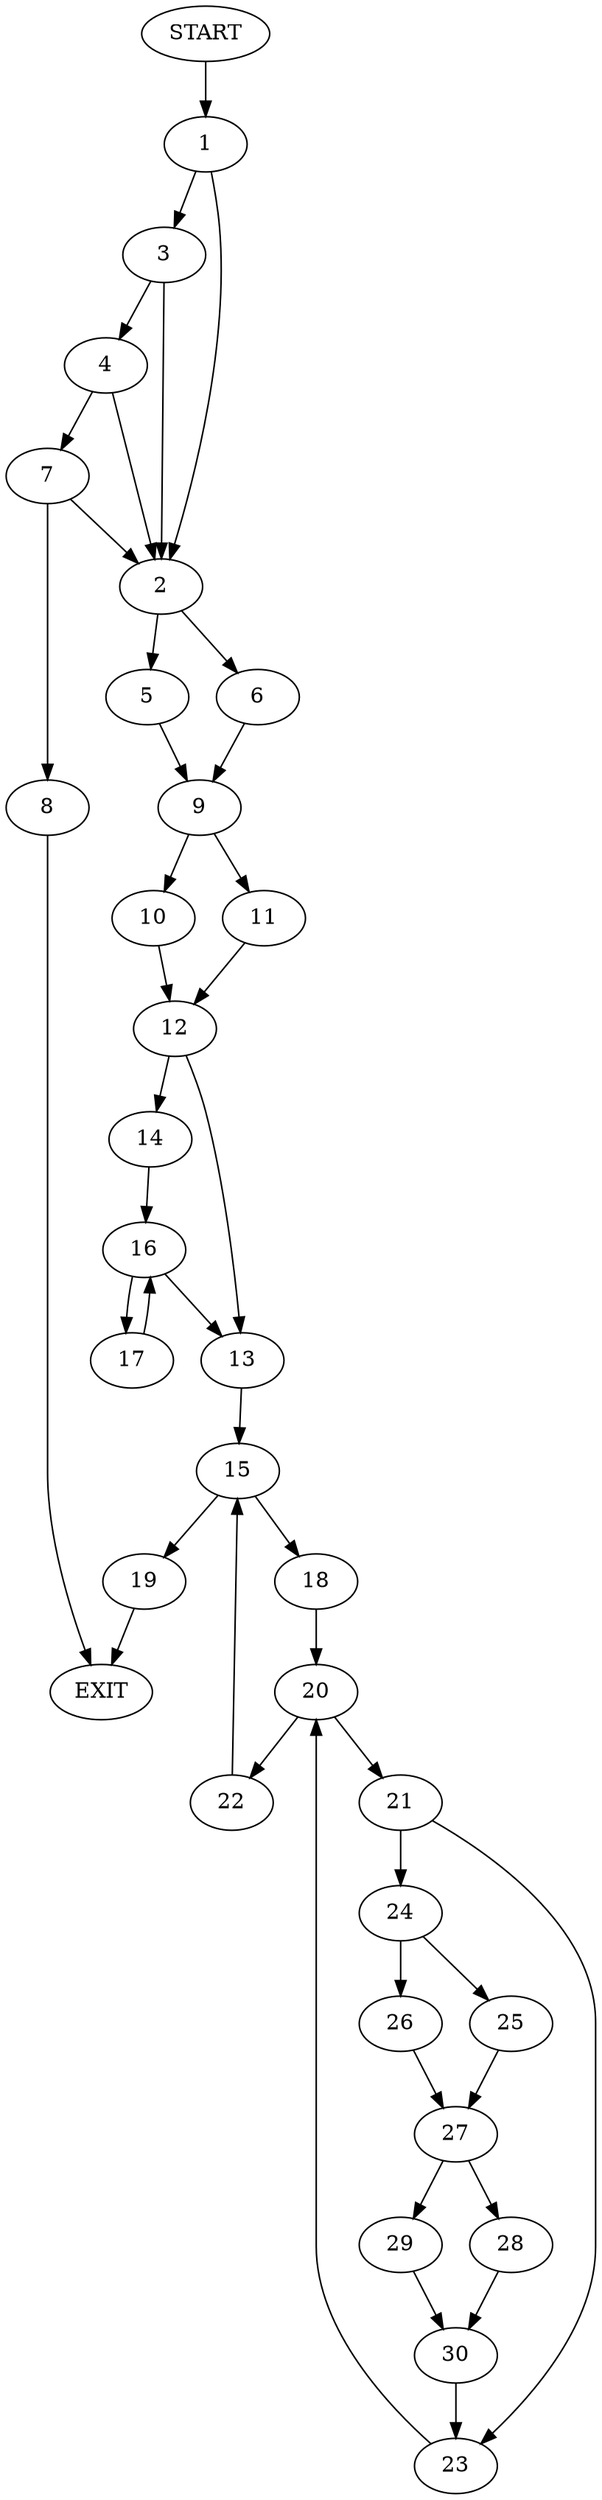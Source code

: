 digraph {
0 [label="START"]
31 [label="EXIT"]
0 -> 1
1 -> 2
1 -> 3
3 -> 2
3 -> 4
2 -> 5
2 -> 6
4 -> 7
4 -> 2
7 -> 2
7 -> 8
8 -> 31
5 -> 9
6 -> 9
9 -> 10
9 -> 11
11 -> 12
10 -> 12
12 -> 13
12 -> 14
13 -> 15
14 -> 16
16 -> 13
16 -> 17
17 -> 16
15 -> 18
15 -> 19
19 -> 31
18 -> 20
20 -> 21
20 -> 22
21 -> 23
21 -> 24
22 -> 15
23 -> 20
24 -> 25
24 -> 26
25 -> 27
26 -> 27
27 -> 28
27 -> 29
28 -> 30
29 -> 30
30 -> 23
}
